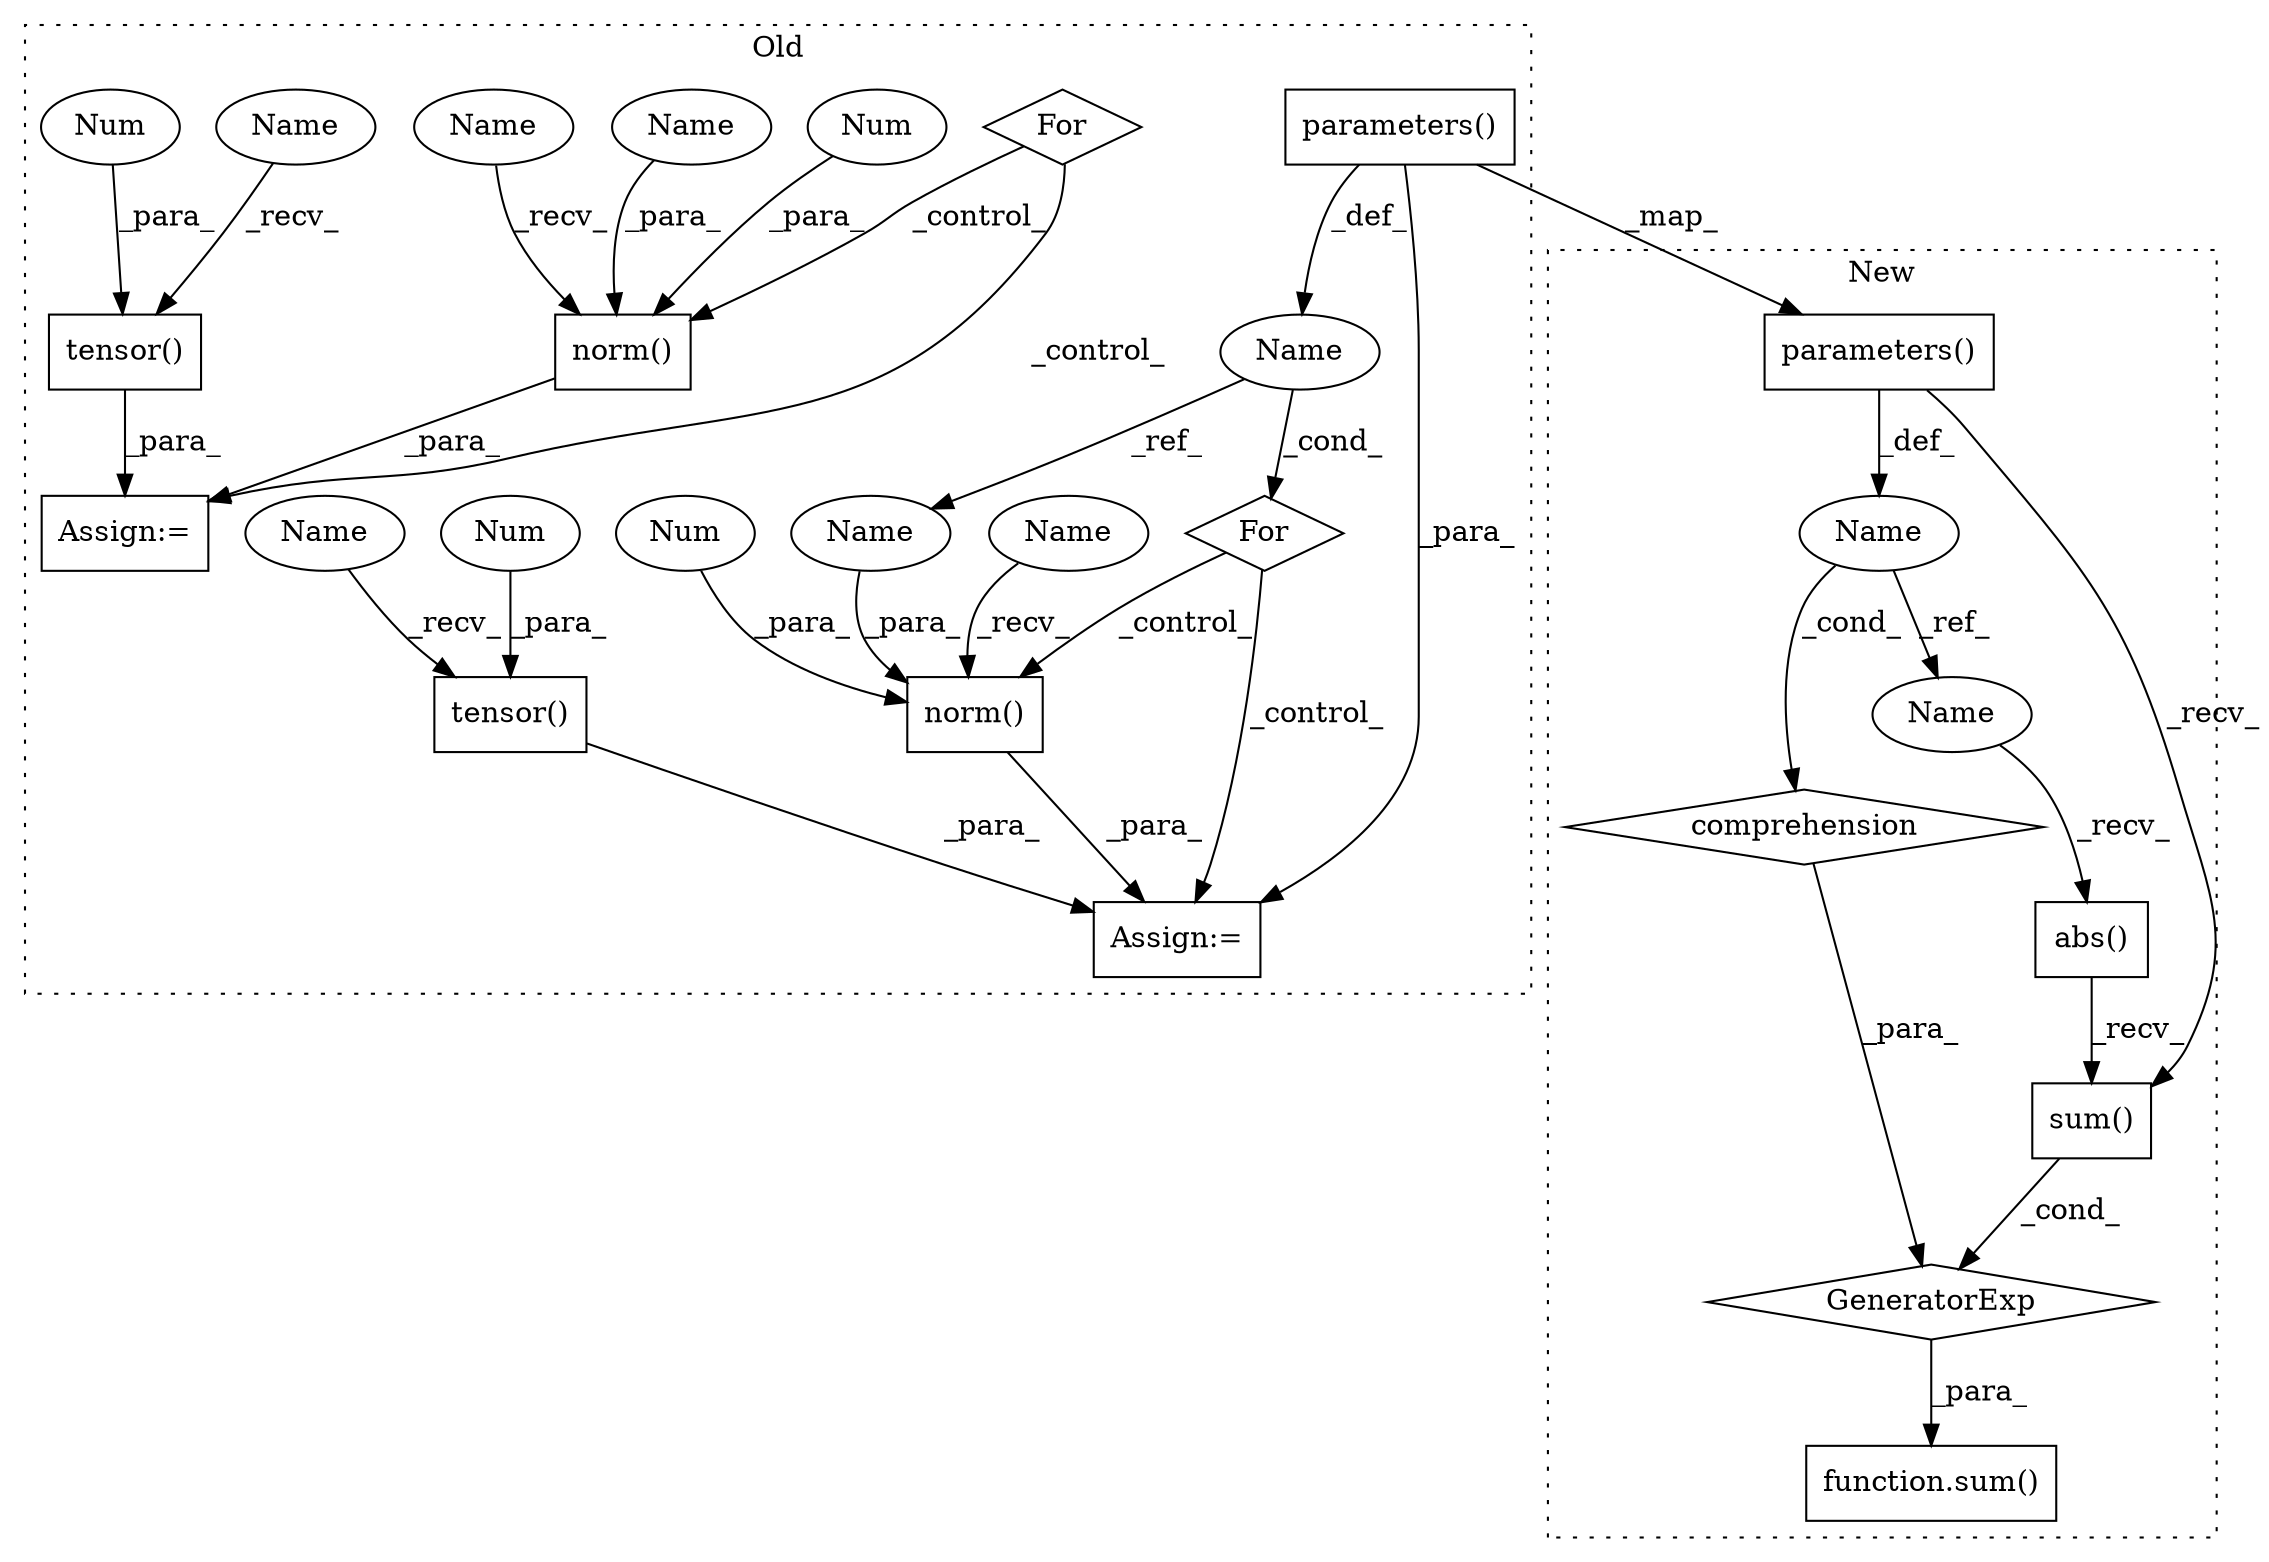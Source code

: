 digraph G {
subgraph cluster0 {
1 [label="norm()" a="75" s="2081,2100" l="11,1" shape="box"];
3 [label="norm()" a="75" s="2331,2350" l="11,1" shape="box"];
4 [label="tensor()" a="75" s="1994,2009" l="13,1" shape="box"];
8 [label="Name" a="87" s="2027" l="5" shape="ellipse"];
9 [label="tensor()" a="75" s="2244,2259" l="13,1" shape="box"];
12 [label="parameters()" a="75" s="2036" l="17" shape="box"];
13 [label="For" a="107" s="2023,2053" l="4,18" shape="diamond"];
14 [label="Num" a="76" s="2349" l="1" shape="ellipse"];
15 [label="For" a="107" s="2273,2303" l="4,18" shape="diamond"];
16 [label="Num" a="76" s="2007" l="2" shape="ellipse"];
17 [label="Num" a="76" s="2099" l="1" shape="ellipse"];
18 [label="Num" a="76" s="2257" l="2" shape="ellipse"];
19 [label="Assign:=" a="68" s="2077" l="4" shape="box"];
20 [label="Assign:=" a="68" s="2327" l="4" shape="box"];
22 [label="Name" a="87" s="1994" l="5" shape="ellipse"];
23 [label="Name" a="87" s="2244" l="5" shape="ellipse"];
24 [label="Name" a="87" s="2331" l="5" shape="ellipse"];
25 [label="Name" a="87" s="2081" l="5" shape="ellipse"];
26 [label="Name" a="87" s="2092" l="5" shape="ellipse"];
27 [label="Name" a="87" s="2342" l="5" shape="ellipse"];
label = "Old";
style="dotted";
}
subgraph cluster1 {
2 [label="GeneratorExp" a="55" s="2013" l="5" shape="diamond"];
5 [label="abs()" a="75" s="2013" l="11" shape="box"];
6 [label="Name" a="87" s="2035" l="5" shape="ellipse"];
7 [label="comprehension" a="45" s="2031" l="3" shape="diamond"];
10 [label="sum()" a="75" s="2013" l="17" shape="box"];
11 [label="parameters()" a="75" s="2044" l="17" shape="box"];
21 [label="function.sum()" a="75" s="2009,2018" l="4,44" shape="box"];
28 [label="Name" a="87" s="2013" l="5" shape="ellipse"];
label = "New";
style="dotted";
}
1 -> 19 [label="_para_"];
2 -> 21 [label="_para_"];
3 -> 20 [label="_para_"];
4 -> 19 [label="_para_"];
5 -> 10 [label="_recv_"];
6 -> 28 [label="_ref_"];
6 -> 7 [label="_cond_"];
7 -> 2 [label="_para_"];
8 -> 26 [label="_ref_"];
8 -> 13 [label="_cond_"];
9 -> 20 [label="_para_"];
10 -> 2 [label="_cond_"];
11 -> 10 [label="_recv_"];
11 -> 6 [label="_def_"];
12 -> 11 [label="_map_"];
12 -> 19 [label="_para_"];
12 -> 8 [label="_def_"];
13 -> 1 [label="_control_"];
13 -> 19 [label="_control_"];
14 -> 3 [label="_para_"];
15 -> 20 [label="_control_"];
15 -> 3 [label="_control_"];
16 -> 4 [label="_para_"];
17 -> 1 [label="_para_"];
18 -> 9 [label="_para_"];
22 -> 4 [label="_recv_"];
23 -> 9 [label="_recv_"];
24 -> 3 [label="_recv_"];
25 -> 1 [label="_recv_"];
26 -> 1 [label="_para_"];
27 -> 3 [label="_para_"];
28 -> 5 [label="_recv_"];
}